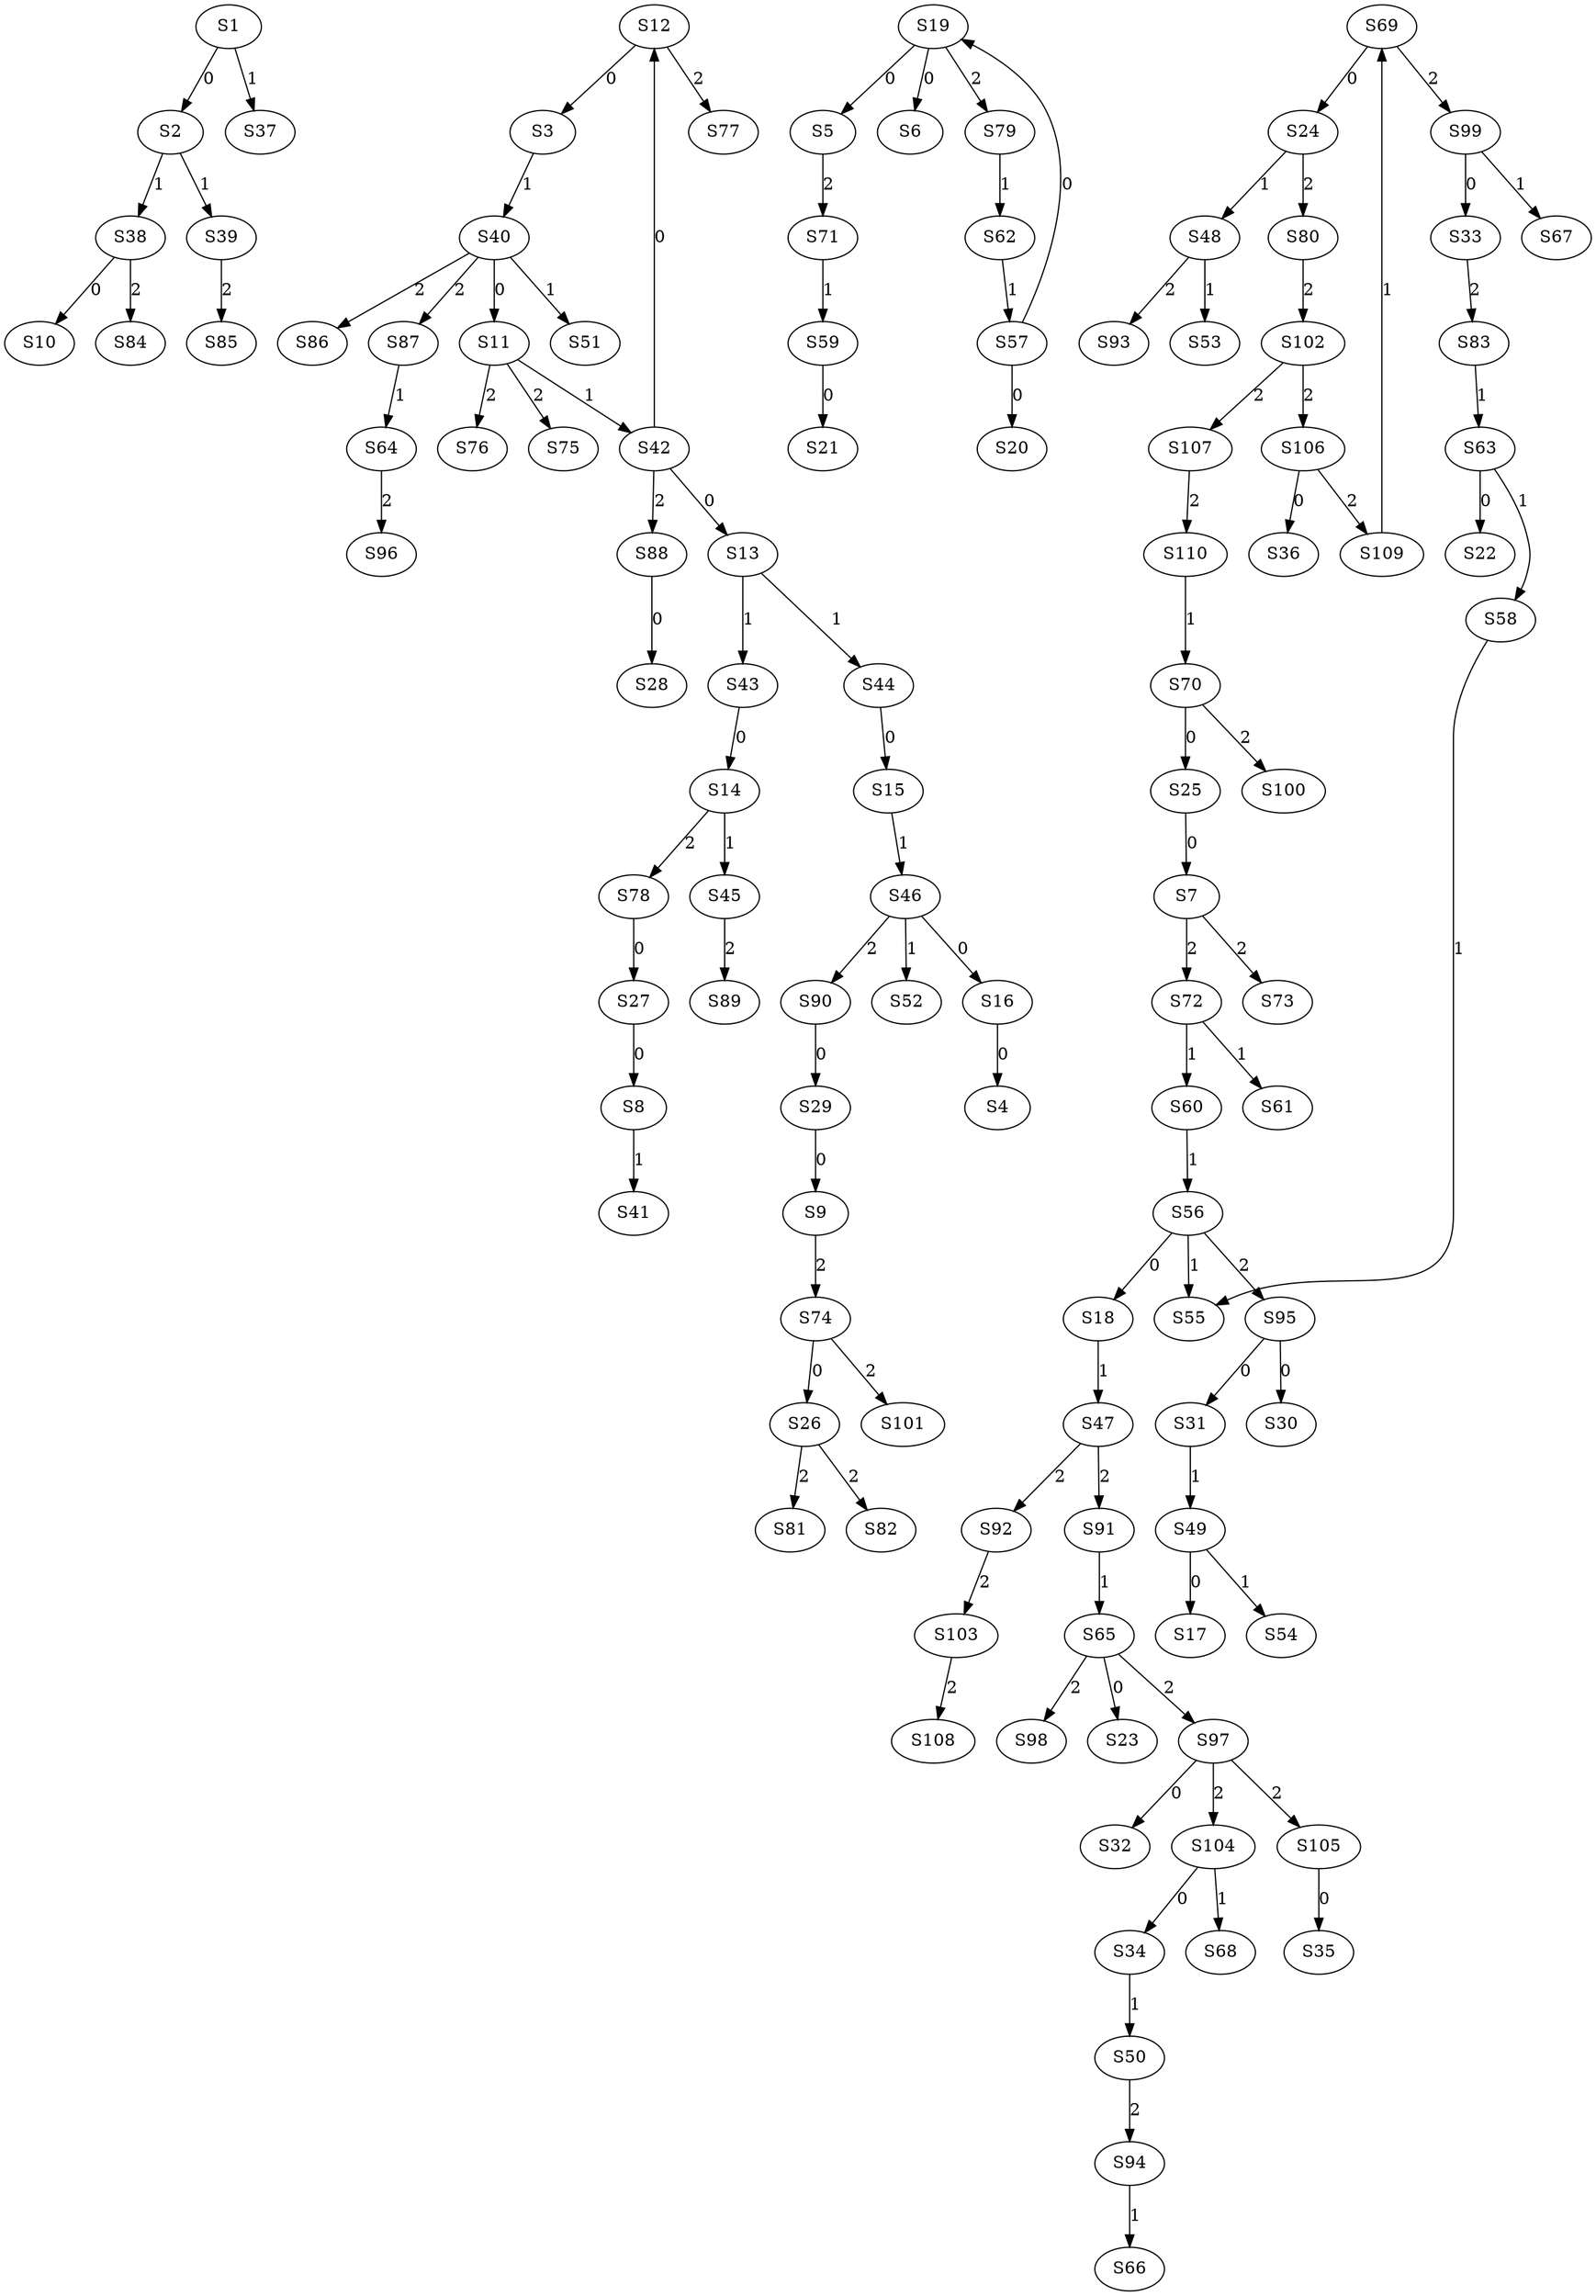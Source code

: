 strict digraph {
	S1 -> S2 [ label = 0 ];
	S12 -> S3 [ label = 0 ];
	S16 -> S4 [ label = 0 ];
	S19 -> S5 [ label = 0 ];
	S19 -> S6 [ label = 0 ];
	S25 -> S7 [ label = 0 ];
	S27 -> S8 [ label = 0 ];
	S29 -> S9 [ label = 0 ];
	S38 -> S10 [ label = 0 ];
	S40 -> S11 [ label = 0 ];
	S42 -> S12 [ label = 0 ];
	S42 -> S13 [ label = 0 ];
	S43 -> S14 [ label = 0 ];
	S44 -> S15 [ label = 0 ];
	S46 -> S16 [ label = 0 ];
	S49 -> S17 [ label = 0 ];
	S56 -> S18 [ label = 0 ];
	S57 -> S19 [ label = 0 ];
	S57 -> S20 [ label = 0 ];
	S59 -> S21 [ label = 0 ];
	S63 -> S22 [ label = 0 ];
	S65 -> S23 [ label = 0 ];
	S69 -> S24 [ label = 0 ];
	S70 -> S25 [ label = 0 ];
	S74 -> S26 [ label = 0 ];
	S78 -> S27 [ label = 0 ];
	S88 -> S28 [ label = 0 ];
	S90 -> S29 [ label = 0 ];
	S95 -> S30 [ label = 0 ];
	S95 -> S31 [ label = 0 ];
	S97 -> S32 [ label = 0 ];
	S99 -> S33 [ label = 0 ];
	S104 -> S34 [ label = 0 ];
	S105 -> S35 [ label = 0 ];
	S106 -> S36 [ label = 0 ];
	S1 -> S37 [ label = 1 ];
	S2 -> S38 [ label = 1 ];
	S2 -> S39 [ label = 1 ];
	S3 -> S40 [ label = 1 ];
	S8 -> S41 [ label = 1 ];
	S11 -> S42 [ label = 1 ];
	S13 -> S43 [ label = 1 ];
	S13 -> S44 [ label = 1 ];
	S14 -> S45 [ label = 1 ];
	S15 -> S46 [ label = 1 ];
	S18 -> S47 [ label = 1 ];
	S24 -> S48 [ label = 1 ];
	S31 -> S49 [ label = 1 ];
	S34 -> S50 [ label = 1 ];
	S40 -> S51 [ label = 1 ];
	S46 -> S52 [ label = 1 ];
	S48 -> S53 [ label = 1 ];
	S49 -> S54 [ label = 1 ];
	S56 -> S55 [ label = 1 ];
	S60 -> S56 [ label = 1 ];
	S62 -> S57 [ label = 1 ];
	S63 -> S58 [ label = 1 ];
	S71 -> S59 [ label = 1 ];
	S72 -> S60 [ label = 1 ];
	S72 -> S61 [ label = 1 ];
	S79 -> S62 [ label = 1 ];
	S83 -> S63 [ label = 1 ];
	S87 -> S64 [ label = 1 ];
	S91 -> S65 [ label = 1 ];
	S94 -> S66 [ label = 1 ];
	S99 -> S67 [ label = 1 ];
	S104 -> S68 [ label = 1 ];
	S109 -> S69 [ label = 1 ];
	S110 -> S70 [ label = 1 ];
	S5 -> S71 [ label = 2 ];
	S7 -> S72 [ label = 2 ];
	S7 -> S73 [ label = 2 ];
	S9 -> S74 [ label = 2 ];
	S11 -> S75 [ label = 2 ];
	S11 -> S76 [ label = 2 ];
	S12 -> S77 [ label = 2 ];
	S14 -> S78 [ label = 2 ];
	S19 -> S79 [ label = 2 ];
	S24 -> S80 [ label = 2 ];
	S26 -> S81 [ label = 2 ];
	S26 -> S82 [ label = 2 ];
	S33 -> S83 [ label = 2 ];
	S38 -> S84 [ label = 2 ];
	S39 -> S85 [ label = 2 ];
	S40 -> S86 [ label = 2 ];
	S40 -> S87 [ label = 2 ];
	S42 -> S88 [ label = 2 ];
	S45 -> S89 [ label = 2 ];
	S46 -> S90 [ label = 2 ];
	S47 -> S91 [ label = 2 ];
	S47 -> S92 [ label = 2 ];
	S48 -> S93 [ label = 2 ];
	S50 -> S94 [ label = 2 ];
	S56 -> S95 [ label = 2 ];
	S64 -> S96 [ label = 2 ];
	S65 -> S97 [ label = 2 ];
	S65 -> S98 [ label = 2 ];
	S69 -> S99 [ label = 2 ];
	S70 -> S100 [ label = 2 ];
	S74 -> S101 [ label = 2 ];
	S80 -> S102 [ label = 2 ];
	S92 -> S103 [ label = 2 ];
	S97 -> S104 [ label = 2 ];
	S97 -> S105 [ label = 2 ];
	S102 -> S106 [ label = 2 ];
	S102 -> S107 [ label = 2 ];
	S103 -> S108 [ label = 2 ];
	S106 -> S109 [ label = 2 ];
	S107 -> S110 [ label = 2 ];
	S58 -> S55 [ label = 1 ];
}
